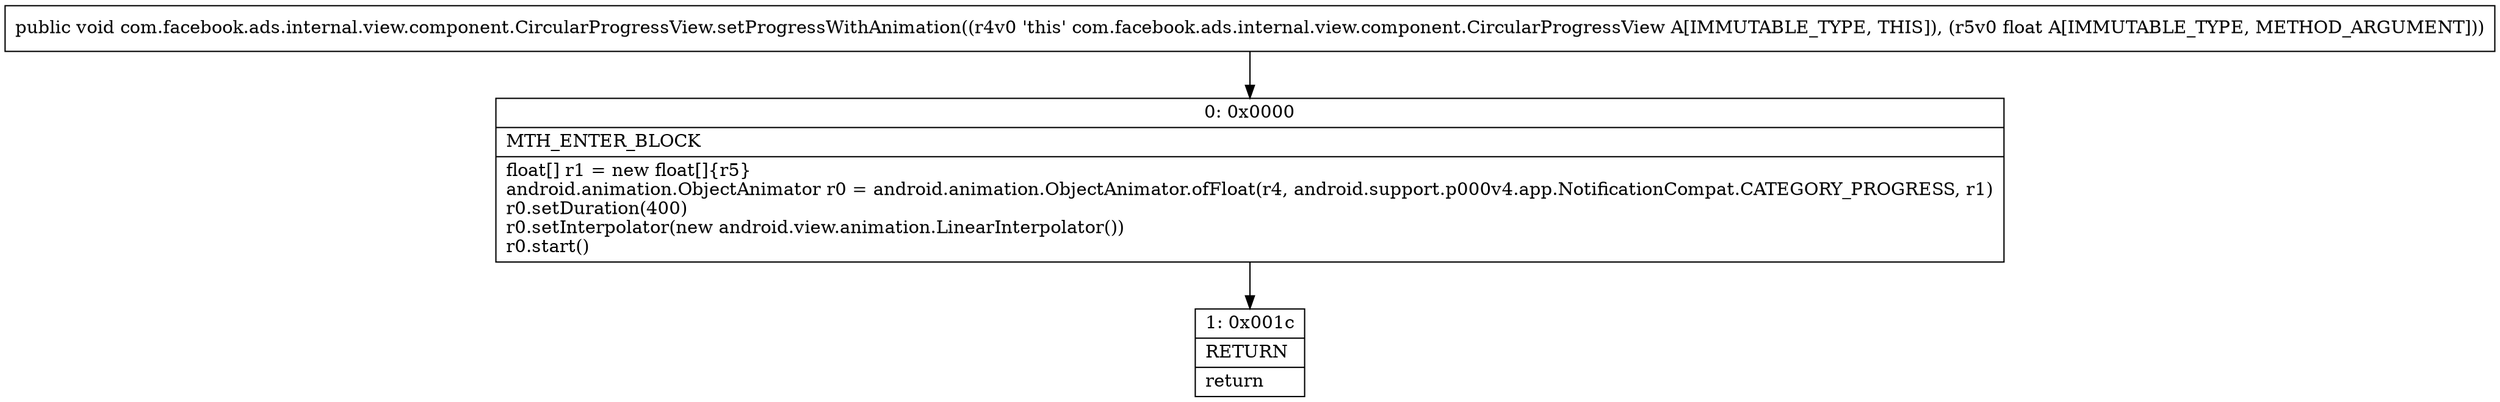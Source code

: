 digraph "CFG forcom.facebook.ads.internal.view.component.CircularProgressView.setProgressWithAnimation(F)V" {
Node_0 [shape=record,label="{0\:\ 0x0000|MTH_ENTER_BLOCK\l|float[] r1 = new float[]\{r5\}\landroid.animation.ObjectAnimator r0 = android.animation.ObjectAnimator.ofFloat(r4, android.support.p000v4.app.NotificationCompat.CATEGORY_PROGRESS, r1)\lr0.setDuration(400)\lr0.setInterpolator(new android.view.animation.LinearInterpolator())\lr0.start()\l}"];
Node_1 [shape=record,label="{1\:\ 0x001c|RETURN\l|return\l}"];
MethodNode[shape=record,label="{public void com.facebook.ads.internal.view.component.CircularProgressView.setProgressWithAnimation((r4v0 'this' com.facebook.ads.internal.view.component.CircularProgressView A[IMMUTABLE_TYPE, THIS]), (r5v0 float A[IMMUTABLE_TYPE, METHOD_ARGUMENT])) }"];
MethodNode -> Node_0;
Node_0 -> Node_1;
}

